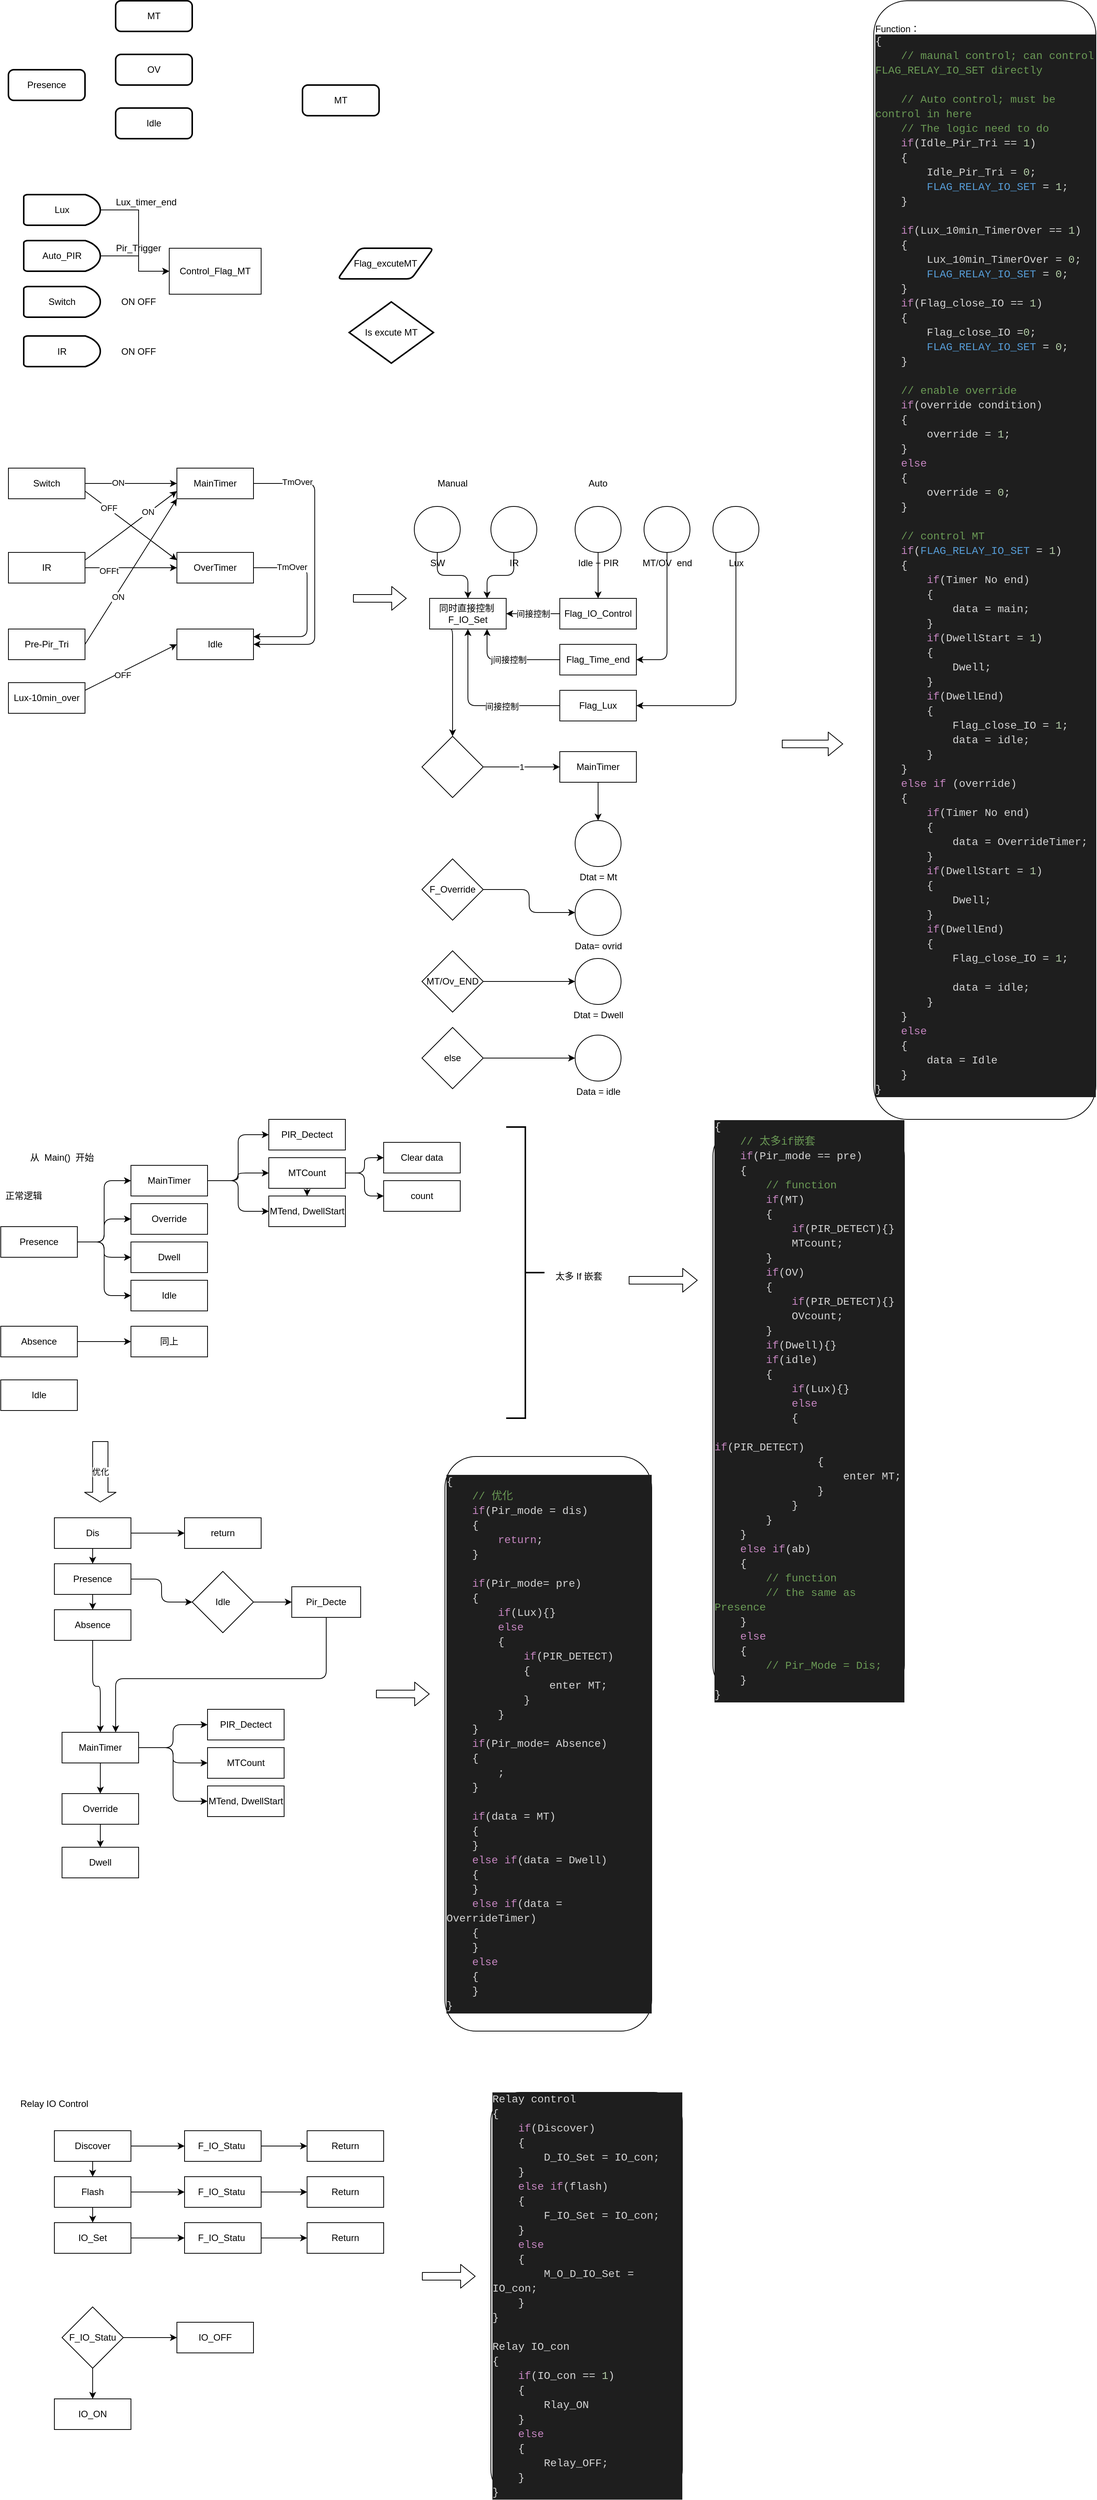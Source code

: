 <mxfile>
    <diagram id="YIYEhJySMV85GxzqCiOv" name="第 1 页">
        <mxGraphModel dx="2316" dy="1234" grid="1" gridSize="10" guides="0" tooltips="1" connect="1" arrows="1" fold="1" page="1" pageScale="1" pageWidth="827" pageHeight="1169" math="0" shadow="0">
            <root>
                <mxCell id="0"/>
                <mxCell id="1" parent="0"/>
                <mxCell id="18" style="edgeStyle=orthogonalEdgeStyle;rounded=0;orthogonalLoop=1;jettySize=auto;html=1;entryX=0;entryY=0.5;entryDx=0;entryDy=0;" parent="1" source="8" target="14" edge="1">
                    <mxGeometry relative="1" as="geometry">
                        <mxPoint x="250" y="433" as="targetPoint"/>
                        <Array as="points">
                            <mxPoint x="200" y="353"/>
                            <mxPoint x="200" y="433"/>
                        </Array>
                    </mxGeometry>
                </mxCell>
                <mxCell id="8" value="Lux" style="strokeWidth=2;html=1;shape=mxgraph.flowchart.delay;whiteSpace=wrap;" parent="1" vertex="1">
                    <mxGeometry x="50" y="333" width="100" height="40" as="geometry"/>
                </mxCell>
                <mxCell id="19" style="edgeStyle=orthogonalEdgeStyle;rounded=0;orthogonalLoop=1;jettySize=auto;html=1;entryX=0;entryY=0.5;entryDx=0;entryDy=0;" parent="1" source="9" target="14" edge="1">
                    <mxGeometry relative="1" as="geometry">
                        <Array as="points">
                            <mxPoint x="200" y="413"/>
                            <mxPoint x="200" y="433"/>
                        </Array>
                    </mxGeometry>
                </mxCell>
                <mxCell id="9" value="Auto_PIR" style="strokeWidth=2;html=1;shape=mxgraph.flowchart.delay;whiteSpace=wrap;" parent="1" vertex="1">
                    <mxGeometry x="50" y="393" width="100" height="40" as="geometry"/>
                </mxCell>
                <mxCell id="10" value="Switch" style="strokeWidth=2;html=1;shape=mxgraph.flowchart.delay;whiteSpace=wrap;" parent="1" vertex="1">
                    <mxGeometry x="50" y="453" width="100" height="40" as="geometry"/>
                </mxCell>
                <mxCell id="12" value="IR" style="strokeWidth=2;html=1;shape=mxgraph.flowchart.delay;whiteSpace=wrap;" parent="1" vertex="1">
                    <mxGeometry x="50" y="517.5" width="100" height="40" as="geometry"/>
                </mxCell>
                <mxCell id="2" value="Presence" style="rounded=1;whiteSpace=wrap;html=1;absoluteArcSize=1;arcSize=14;strokeWidth=2;" parent="1" vertex="1">
                    <mxGeometry x="30" y="170" width="100" height="40" as="geometry"/>
                </mxCell>
                <mxCell id="3" value="MT" style="rounded=1;whiteSpace=wrap;html=1;absoluteArcSize=1;arcSize=14;strokeWidth=2;" parent="1" vertex="1">
                    <mxGeometry x="170" y="80" width="100" height="40" as="geometry"/>
                </mxCell>
                <mxCell id="4" value="OV" style="rounded=1;whiteSpace=wrap;html=1;absoluteArcSize=1;arcSize=14;strokeWidth=2;" parent="1" vertex="1">
                    <mxGeometry x="170" y="150" width="100" height="40" as="geometry"/>
                </mxCell>
                <mxCell id="5" value="Idle" style="rounded=1;whiteSpace=wrap;html=1;absoluteArcSize=1;arcSize=14;strokeWidth=2;" parent="1" vertex="1">
                    <mxGeometry x="170" y="220" width="100" height="40" as="geometry"/>
                </mxCell>
                <mxCell id="6" value="MT" style="rounded=1;whiteSpace=wrap;html=1;absoluteArcSize=1;arcSize=14;strokeWidth=2;" parent="1" vertex="1">
                    <mxGeometry x="414" y="190" width="100" height="40" as="geometry"/>
                </mxCell>
                <mxCell id="7" value="Is excute MT" style="strokeWidth=2;html=1;shape=mxgraph.flowchart.decision;whiteSpace=wrap;" parent="1" vertex="1">
                    <mxGeometry x="475" y="473" width="110" height="80" as="geometry"/>
                </mxCell>
                <mxCell id="11" value="Flag_excuteMT" style="shape=parallelogram;html=1;strokeWidth=2;perimeter=parallelogramPerimeter;whiteSpace=wrap;rounded=1;arcSize=12;size=0.23;" parent="1" vertex="1">
                    <mxGeometry x="460" y="403" width="125" height="40" as="geometry"/>
                </mxCell>
                <mxCell id="14" value="Control_Flag_MT" style="rounded=0;whiteSpace=wrap;html=1;" parent="1" vertex="1">
                    <mxGeometry x="240" y="403" width="120" height="60" as="geometry"/>
                </mxCell>
                <mxCell id="20" value="Lux_timer_end" style="text;html=1;strokeColor=none;fillColor=none;align=center;verticalAlign=middle;whiteSpace=wrap;rounded=0;" parent="1" vertex="1">
                    <mxGeometry x="170" y="333" width="80" height="20" as="geometry"/>
                </mxCell>
                <mxCell id="21" value="Pir_Trigger" style="text;html=1;strokeColor=none;fillColor=none;align=center;verticalAlign=middle;whiteSpace=wrap;rounded=0;" parent="1" vertex="1">
                    <mxGeometry x="160" y="393" width="80" height="20" as="geometry"/>
                </mxCell>
                <mxCell id="22" value="ON OFF" style="text;html=1;strokeColor=none;fillColor=none;align=center;verticalAlign=middle;whiteSpace=wrap;rounded=0;" parent="1" vertex="1">
                    <mxGeometry x="160" y="463" width="80" height="20" as="geometry"/>
                </mxCell>
                <mxCell id="23" value="ON OFF" style="text;html=1;strokeColor=none;fillColor=none;align=center;verticalAlign=middle;whiteSpace=wrap;rounded=0;" parent="1" vertex="1">
                    <mxGeometry x="160" y="527.5" width="80" height="20" as="geometry"/>
                </mxCell>
                <mxCell id="25" value="MainTimer" style="rounded=0;whiteSpace=wrap;html=1;" parent="1" vertex="1">
                    <mxGeometry x="250" y="690" width="100" height="40" as="geometry"/>
                </mxCell>
                <mxCell id="26" value="Switch" style="rounded=0;whiteSpace=wrap;html=1;" parent="1" vertex="1">
                    <mxGeometry x="30" y="690" width="100" height="40" as="geometry"/>
                </mxCell>
                <mxCell id="27" value="IR" style="rounded=0;whiteSpace=wrap;html=1;" parent="1" vertex="1">
                    <mxGeometry x="30" y="800" width="100" height="40" as="geometry"/>
                </mxCell>
                <mxCell id="43" style="edgeStyle=orthogonalEdgeStyle;rounded=1;orthogonalLoop=1;jettySize=auto;html=1;entryX=1;entryY=0.25;entryDx=0;entryDy=0;" parent="1" source="28" target="40" edge="1">
                    <mxGeometry relative="1" as="geometry">
                        <mxPoint x="400" y="910" as="targetPoint"/>
                        <Array as="points">
                            <mxPoint x="420" y="820"/>
                            <mxPoint x="420" y="910"/>
                        </Array>
                    </mxGeometry>
                </mxCell>
                <mxCell id="44" value="TmOver" style="edgeLabel;html=1;align=center;verticalAlign=middle;resizable=0;points=[];" parent="43" vertex="1" connectable="0">
                    <mxGeometry x="-0.57" y="1" relative="1" as="geometry">
                        <mxPoint as="offset"/>
                    </mxGeometry>
                </mxCell>
                <mxCell id="28" value="OverTimer" style="rounded=0;whiteSpace=wrap;html=1;" parent="1" vertex="1">
                    <mxGeometry x="250" y="800" width="100" height="40" as="geometry"/>
                </mxCell>
                <mxCell id="29" value="" style="endArrow=classic;html=1;exitX=1;exitY=0.5;exitDx=0;exitDy=0;entryX=0;entryY=0.5;entryDx=0;entryDy=0;" parent="1" source="26" target="25" edge="1">
                    <mxGeometry width="50" height="50" relative="1" as="geometry">
                        <mxPoint x="350" y="840" as="sourcePoint"/>
                        <mxPoint x="400" y="790" as="targetPoint"/>
                    </mxGeometry>
                </mxCell>
                <mxCell id="33" value="ON" style="edgeLabel;html=1;align=center;verticalAlign=middle;resizable=0;points=[];" parent="29" vertex="1" connectable="0">
                    <mxGeometry x="-0.305" y="1" relative="1" as="geometry">
                        <mxPoint x="1" as="offset"/>
                    </mxGeometry>
                </mxCell>
                <mxCell id="30" value="" style="endArrow=classic;html=1;exitX=1;exitY=0.75;exitDx=0;exitDy=0;" parent="1" source="26" edge="1">
                    <mxGeometry width="50" height="50" relative="1" as="geometry">
                        <mxPoint x="350" y="840" as="sourcePoint"/>
                        <mxPoint x="250" y="810" as="targetPoint"/>
                    </mxGeometry>
                </mxCell>
                <mxCell id="35" value="OFF" style="edgeLabel;html=1;align=center;verticalAlign=middle;resizable=0;points=[];" parent="30" vertex="1" connectable="0">
                    <mxGeometry x="-0.495" y="1" relative="1" as="geometry">
                        <mxPoint as="offset"/>
                    </mxGeometry>
                </mxCell>
                <mxCell id="31" value="" style="endArrow=classic;html=1;exitX=1;exitY=0.25;exitDx=0;exitDy=0;entryX=0;entryY=0.75;entryDx=0;entryDy=0;" parent="1" source="27" target="25" edge="1">
                    <mxGeometry width="50" height="50" relative="1" as="geometry">
                        <mxPoint x="350" y="840" as="sourcePoint"/>
                        <mxPoint x="400" y="790" as="targetPoint"/>
                    </mxGeometry>
                </mxCell>
                <mxCell id="34" value="ON" style="edgeLabel;html=1;align=center;verticalAlign=middle;resizable=0;points=[];" parent="31" vertex="1" connectable="0">
                    <mxGeometry x="0.38" y="2" relative="1" as="geometry">
                        <mxPoint as="offset"/>
                    </mxGeometry>
                </mxCell>
                <mxCell id="32" value="" style="endArrow=classic;html=1;exitX=1;exitY=0.5;exitDx=0;exitDy=0;" parent="1" source="27" edge="1">
                    <mxGeometry width="50" height="50" relative="1" as="geometry">
                        <mxPoint x="350" y="840" as="sourcePoint"/>
                        <mxPoint x="250" y="820" as="targetPoint"/>
                    </mxGeometry>
                </mxCell>
                <mxCell id="36" value="OFFt" style="edgeLabel;html=1;align=center;verticalAlign=middle;resizable=0;points=[];" parent="32" vertex="1" connectable="0">
                    <mxGeometry x="-0.501" y="-4" relative="1" as="geometry">
                        <mxPoint x="1" as="offset"/>
                    </mxGeometry>
                </mxCell>
                <mxCell id="37" value="Pre-Pir_Tri" style="rounded=0;whiteSpace=wrap;html=1;" parent="1" vertex="1">
                    <mxGeometry x="30" y="900" width="100" height="40" as="geometry"/>
                </mxCell>
                <mxCell id="38" value="" style="endArrow=classic;html=1;exitX=1;exitY=0.5;exitDx=0;exitDy=0;entryX=0;entryY=1;entryDx=0;entryDy=0;" parent="1" source="37" target="25" edge="1">
                    <mxGeometry width="50" height="50" relative="1" as="geometry">
                        <mxPoint x="350" y="840" as="sourcePoint"/>
                        <mxPoint x="400" y="790" as="targetPoint"/>
                    </mxGeometry>
                </mxCell>
                <mxCell id="39" value="ON" style="edgeLabel;html=1;align=center;verticalAlign=middle;resizable=0;points=[];" parent="38" vertex="1" connectable="0">
                    <mxGeometry x="-0.331" y="-3" relative="1" as="geometry">
                        <mxPoint as="offset"/>
                    </mxGeometry>
                </mxCell>
                <mxCell id="40" value="Idle" style="rounded=0;whiteSpace=wrap;html=1;" parent="1" vertex="1">
                    <mxGeometry x="250" y="900" width="100" height="40" as="geometry"/>
                </mxCell>
                <mxCell id="41" value="" style="endArrow=classic;html=1;entryX=0;entryY=0.5;entryDx=0;entryDy=0;" parent="1" target="40" edge="1">
                    <mxGeometry width="50" height="50" relative="1" as="geometry">
                        <mxPoint x="130" y="980" as="sourcePoint"/>
                        <mxPoint x="400" y="790" as="targetPoint"/>
                    </mxGeometry>
                </mxCell>
                <mxCell id="46" value="OFF" style="edgeLabel;html=1;align=center;verticalAlign=middle;resizable=0;points=[];" parent="41" vertex="1" connectable="0">
                    <mxGeometry x="-0.221" y="-4" relative="1" as="geometry">
                        <mxPoint as="offset"/>
                    </mxGeometry>
                </mxCell>
                <mxCell id="42" value="" style="endArrow=classic;html=1;exitX=1;exitY=0.5;exitDx=0;exitDy=0;entryX=1;entryY=0.5;entryDx=0;entryDy=0;" parent="1" source="25" target="40" edge="1">
                    <mxGeometry width="50" height="50" relative="1" as="geometry">
                        <mxPoint x="400" y="820" as="sourcePoint"/>
                        <mxPoint x="430" y="920" as="targetPoint"/>
                        <Array as="points">
                            <mxPoint x="430" y="710"/>
                            <mxPoint x="430" y="920"/>
                        </Array>
                    </mxGeometry>
                </mxCell>
                <mxCell id="45" value="TmOver" style="edgeLabel;html=1;align=center;verticalAlign=middle;resizable=0;points=[];" parent="42" vertex="1" connectable="0">
                    <mxGeometry x="-0.695" y="2" relative="1" as="geometry">
                        <mxPoint as="offset"/>
                    </mxGeometry>
                </mxCell>
                <mxCell id="47" value="Lux-10min_over" style="rounded=0;whiteSpace=wrap;html=1;" parent="1" vertex="1">
                    <mxGeometry x="30" y="970" width="100" height="40" as="geometry"/>
                </mxCell>
                <mxCell id="49" value="" style="shape=flexArrow;endArrow=classic;html=1;" parent="1" edge="1">
                    <mxGeometry width="50" height="50" relative="1" as="geometry">
                        <mxPoint x="480" y="860" as="sourcePoint"/>
                        <mxPoint x="550" y="860" as="targetPoint"/>
                    </mxGeometry>
                </mxCell>
                <mxCell id="51" value="Manual" style="text;html=1;strokeColor=none;fillColor=none;align=center;verticalAlign=middle;whiteSpace=wrap;rounded=0;" parent="1" vertex="1">
                    <mxGeometry x="590" y="700" width="40" height="20" as="geometry"/>
                </mxCell>
                <mxCell id="59" style="edgeStyle=orthogonalEdgeStyle;rounded=1;orthogonalLoop=1;jettySize=auto;html=1;" parent="1" source="52" target="54" edge="1">
                    <mxGeometry relative="1" as="geometry"/>
                </mxCell>
                <mxCell id="52" value="SW" style="verticalLabelPosition=bottom;verticalAlign=top;html=1;shape=mxgraph.flowchart.on-page_reference;" parent="1" vertex="1">
                    <mxGeometry x="560" y="740" width="60" height="60" as="geometry"/>
                </mxCell>
                <mxCell id="60" style="edgeStyle=orthogonalEdgeStyle;rounded=1;orthogonalLoop=1;jettySize=auto;html=1;entryX=0.75;entryY=0;entryDx=0;entryDy=0;" parent="1" source="53" target="54" edge="1">
                    <mxGeometry relative="1" as="geometry"/>
                </mxCell>
                <mxCell id="53" value="IR" style="verticalLabelPosition=bottom;verticalAlign=top;html=1;shape=mxgraph.flowchart.on-page_reference;" parent="1" vertex="1">
                    <mxGeometry x="660" y="740" width="60" height="60" as="geometry"/>
                </mxCell>
                <mxCell id="79" style="edgeStyle=orthogonalEdgeStyle;rounded=1;orthogonalLoop=1;jettySize=auto;html=1;entryX=0.5;entryY=0;entryDx=0;entryDy=0;exitX=0.25;exitY=1;exitDx=0;exitDy=0;" parent="1" source="54" target="77" edge="1">
                    <mxGeometry relative="1" as="geometry">
                        <Array as="points">
                            <mxPoint x="610" y="900"/>
                        </Array>
                    </mxGeometry>
                </mxCell>
                <mxCell id="54" value="同时直接控制&amp;nbsp; F_IO_Set" style="rounded=0;whiteSpace=wrap;html=1;" parent="1" vertex="1">
                    <mxGeometry x="580" y="860" width="100" height="40" as="geometry"/>
                </mxCell>
                <mxCell id="61" value="" style="edgeStyle=orthogonalEdgeStyle;rounded=1;orthogonalLoop=1;jettySize=auto;html=1;" parent="1" source="55" target="56" edge="1">
                    <mxGeometry relative="1" as="geometry"/>
                </mxCell>
                <mxCell id="55" value="Idle + PIR" style="verticalLabelPosition=bottom;verticalAlign=top;html=1;shape=mxgraph.flowchart.on-page_reference;" parent="1" vertex="1">
                    <mxGeometry x="770" y="740" width="60" height="60" as="geometry"/>
                </mxCell>
                <mxCell id="62" value="间接控制" style="edgeStyle=orthogonalEdgeStyle;rounded=1;orthogonalLoop=1;jettySize=auto;html=1;" parent="1" source="56" target="54" edge="1">
                    <mxGeometry relative="1" as="geometry"/>
                </mxCell>
                <mxCell id="56" value="Flag_IO_Control" style="rounded=0;whiteSpace=wrap;html=1;" parent="1" vertex="1">
                    <mxGeometry x="750" y="860" width="100" height="40" as="geometry"/>
                </mxCell>
                <mxCell id="57" value="Function：&lt;br&gt;&lt;div style=&quot;color: rgb(212 , 212 , 212) ; background-color: rgb(30 , 30 , 30) ; font-family: &amp;#34;consolas&amp;#34; , &amp;#34;courier new&amp;#34; , monospace ; font-size: 14px ; line-height: 19px&quot;&gt;&lt;div&gt;{&lt;/div&gt;&lt;div&gt;&amp;nbsp; &amp;nbsp; &lt;span style=&quot;color: #6a9955&quot;&gt;// maunal control; can control FLAG_RELAY_IO_SET directly&lt;/span&gt;&lt;/div&gt;&lt;br&gt;&lt;div&gt;&amp;nbsp; &amp;nbsp; &lt;span style=&quot;color: #6a9955&quot;&gt;// Auto control; must be control in here&lt;/span&gt;&lt;/div&gt;&lt;div&gt;&amp;nbsp; &amp;nbsp; &lt;span style=&quot;color: #6a9955&quot;&gt;// The logic need to do&lt;/span&gt;&lt;/div&gt;&lt;div&gt;&amp;nbsp; &amp;nbsp; &lt;span style=&quot;color: #c586c0&quot;&gt;if&lt;/span&gt;(Idle_Pir_Tri == &lt;span style=&quot;color: #b5cea8&quot;&gt;1&lt;/span&gt;)&lt;/div&gt;&lt;div&gt;&amp;nbsp; &amp;nbsp; {&lt;/div&gt;&lt;div&gt;&amp;nbsp; &amp;nbsp; &amp;nbsp; &amp;nbsp; Idle_Pir_Tri = &lt;span style=&quot;color: #b5cea8&quot;&gt;0&lt;/span&gt;;&lt;/div&gt;&lt;div&gt;&amp;nbsp; &amp;nbsp; &amp;nbsp; &amp;nbsp; &lt;span style=&quot;color: #569cd6&quot;&gt;FLAG_RELAY_IO_SET&lt;/span&gt; = &lt;span style=&quot;color: #b5cea8&quot;&gt;1&lt;/span&gt;;&lt;/div&gt;&lt;div&gt;&amp;nbsp; &amp;nbsp; }&lt;/div&gt;&lt;br&gt;&lt;div&gt;&amp;nbsp; &amp;nbsp; &lt;span style=&quot;color: #c586c0&quot;&gt;if&lt;/span&gt;(Lux_10min_TimerOver == &lt;span style=&quot;color: #b5cea8&quot;&gt;1&lt;/span&gt;)&lt;/div&gt;&lt;div&gt;&amp;nbsp; &amp;nbsp; {&lt;/div&gt;&lt;div&gt;&amp;nbsp; &amp;nbsp; &amp;nbsp; &amp;nbsp; Lux_10min_TimerOver = &lt;span style=&quot;color: #b5cea8&quot;&gt;0&lt;/span&gt;;&lt;/div&gt;&lt;div&gt;&amp;nbsp; &amp;nbsp; &amp;nbsp; &amp;nbsp; &lt;span style=&quot;color: #569cd6&quot;&gt;FLAG_RELAY_IO_SET&lt;/span&gt; = &lt;span style=&quot;color: #b5cea8&quot;&gt;0&lt;/span&gt;;&lt;/div&gt;&lt;div&gt;&amp;nbsp; &amp;nbsp; }&lt;/div&gt;&lt;div&gt;&amp;nbsp; &amp;nbsp; &lt;span style=&quot;color: #c586c0&quot;&gt;if&lt;/span&gt;(Flag_close_IO == &lt;span style=&quot;color: #b5cea8&quot;&gt;1&lt;/span&gt;)&lt;/div&gt;&lt;div&gt;&amp;nbsp; &amp;nbsp; {&lt;/div&gt;&lt;div&gt;&amp;nbsp; &amp;nbsp; &amp;nbsp; &amp;nbsp; Flag_close_IO =&lt;span style=&quot;color: #b5cea8&quot;&gt;0&lt;/span&gt;;&lt;/div&gt;&lt;div&gt;&amp;nbsp; &amp;nbsp; &amp;nbsp; &amp;nbsp; &lt;span style=&quot;color: #569cd6&quot;&gt;FLAG_RELAY_IO_SET&lt;/span&gt; = &lt;span style=&quot;color: #b5cea8&quot;&gt;0&lt;/span&gt;;&lt;/div&gt;&lt;div&gt;&amp;nbsp; &amp;nbsp; }&lt;/div&gt;&lt;br&gt;&lt;div&gt;&amp;nbsp; &amp;nbsp; &lt;span style=&quot;color: #6a9955&quot;&gt;// enable override&lt;/span&gt;&lt;/div&gt;&lt;div&gt;&amp;nbsp; &amp;nbsp; &lt;span style=&quot;color: #c586c0&quot;&gt;if&lt;/span&gt;(override condition)&lt;/div&gt;&lt;div&gt;&amp;nbsp; &amp;nbsp; {&lt;/div&gt;&lt;div&gt;&amp;nbsp; &amp;nbsp; &amp;nbsp; &amp;nbsp; override = &lt;span style=&quot;color: #b5cea8&quot;&gt;1&lt;/span&gt;;&lt;/div&gt;&lt;div&gt;&amp;nbsp; &amp;nbsp; }&lt;/div&gt;&lt;div&gt;&amp;nbsp; &amp;nbsp; &lt;span style=&quot;color: #c586c0&quot;&gt;else&lt;/span&gt;&lt;/div&gt;&lt;div&gt;&amp;nbsp; &amp;nbsp; {&lt;/div&gt;&lt;div&gt;&amp;nbsp; &amp;nbsp; &amp;nbsp; &amp;nbsp; override = &lt;span style=&quot;color: #b5cea8&quot;&gt;0&lt;/span&gt;;&lt;/div&gt;&lt;div&gt;&amp;nbsp; &amp;nbsp; }&lt;/div&gt;&lt;br&gt;&lt;div&gt;&amp;nbsp; &amp;nbsp; &lt;span style=&quot;color: #6a9955&quot;&gt;// control MT&lt;/span&gt;&lt;/div&gt;&lt;div&gt;&amp;nbsp; &amp;nbsp; &lt;span style=&quot;color: #c586c0&quot;&gt;if&lt;/span&gt;(&lt;span style=&quot;color: #569cd6&quot;&gt;FLAG_RELAY_IO_SET&lt;/span&gt; = &lt;span style=&quot;color: #b5cea8&quot;&gt;1&lt;/span&gt;)&lt;/div&gt;&lt;div&gt;&amp;nbsp; &amp;nbsp; {&lt;/div&gt;&lt;div&gt;&amp;nbsp; &amp;nbsp; &amp;nbsp; &amp;nbsp; &lt;span style=&quot;color: #c586c0&quot;&gt;if&lt;/span&gt;(Timer No end)&lt;/div&gt;&lt;div&gt;&amp;nbsp; &amp;nbsp; &amp;nbsp; &amp;nbsp; {&lt;/div&gt;&lt;div&gt;&amp;nbsp; &amp;nbsp; &amp;nbsp; &amp;nbsp; &amp;nbsp; &amp;nbsp; data = main;&lt;/div&gt;&lt;div&gt;&amp;nbsp; &amp;nbsp; &amp;nbsp; &amp;nbsp; }&lt;/div&gt;&lt;div&gt;&amp;nbsp; &amp;nbsp; &amp;nbsp; &amp;nbsp; &lt;span style=&quot;color: #c586c0&quot;&gt;if&lt;/span&gt;(DwellStart = &lt;span style=&quot;color: #b5cea8&quot;&gt;1&lt;/span&gt;)&lt;/div&gt;&lt;div&gt;&amp;nbsp; &amp;nbsp; &amp;nbsp; &amp;nbsp; {&lt;/div&gt;&lt;div&gt;&amp;nbsp; &amp;nbsp; &amp;nbsp; &amp;nbsp; &amp;nbsp; &amp;nbsp; Dwell;&lt;/div&gt;&lt;div&gt;&amp;nbsp; &amp;nbsp; &amp;nbsp; &amp;nbsp; }&lt;/div&gt;&lt;div&gt;&amp;nbsp; &amp;nbsp; &amp;nbsp; &amp;nbsp; &lt;span style=&quot;color: #c586c0&quot;&gt;if&lt;/span&gt;(DwellEnd)&lt;/div&gt;&lt;div&gt;&amp;nbsp; &amp;nbsp; &amp;nbsp; &amp;nbsp; {&lt;/div&gt;&lt;div&gt;&amp;nbsp; &amp;nbsp; &amp;nbsp; &amp;nbsp; &amp;nbsp; &amp;nbsp; Flag_close_IO = &lt;span style=&quot;color: #b5cea8&quot;&gt;1&lt;/span&gt;;&lt;/div&gt;&lt;div&gt;&amp;nbsp; &amp;nbsp; &amp;nbsp; &amp;nbsp; &amp;nbsp; &amp;nbsp; data = idle;&lt;/div&gt;&lt;div&gt;&amp;nbsp; &amp;nbsp; &amp;nbsp; &amp;nbsp; }&lt;/div&gt;&lt;div&gt;&amp;nbsp; &amp;nbsp; }&lt;/div&gt;&lt;div&gt;&amp;nbsp; &amp;nbsp; &lt;span style=&quot;color: #c586c0&quot;&gt;else&lt;/span&gt; &lt;span style=&quot;color: #c586c0&quot;&gt;if&lt;/span&gt; (override)&lt;/div&gt;&lt;div&gt;&amp;nbsp; &amp;nbsp; {&lt;/div&gt;&lt;div&gt;&amp;nbsp; &amp;nbsp; &amp;nbsp; &amp;nbsp; &lt;span style=&quot;color: #c586c0&quot;&gt;if&lt;/span&gt;(Timer No end)&lt;/div&gt;&lt;div&gt;&amp;nbsp; &amp;nbsp; &amp;nbsp; &amp;nbsp; {&lt;/div&gt;&lt;div&gt;&amp;nbsp; &amp;nbsp; &amp;nbsp; &amp;nbsp; &amp;nbsp; &amp;nbsp; data = OverrideTimer;&lt;/div&gt;&lt;div&gt;&amp;nbsp; &amp;nbsp; &amp;nbsp; &amp;nbsp; }&lt;/div&gt;&lt;div&gt;&amp;nbsp; &amp;nbsp; &amp;nbsp; &amp;nbsp; &lt;span style=&quot;color: #c586c0&quot;&gt;if&lt;/span&gt;(DwellStart = &lt;span style=&quot;color: #b5cea8&quot;&gt;1&lt;/span&gt;)&lt;/div&gt;&lt;div&gt;&amp;nbsp; &amp;nbsp; &amp;nbsp; &amp;nbsp; {&lt;/div&gt;&lt;div&gt;&amp;nbsp; &amp;nbsp; &amp;nbsp; &amp;nbsp; &amp;nbsp; &amp;nbsp; Dwell;&lt;/div&gt;&lt;div&gt;&amp;nbsp; &amp;nbsp; &amp;nbsp; &amp;nbsp; }&lt;/div&gt;&lt;div&gt;&amp;nbsp; &amp;nbsp; &amp;nbsp; &amp;nbsp; &lt;span style=&quot;color: #c586c0&quot;&gt;if&lt;/span&gt;(DwellEnd)&lt;/div&gt;&lt;div&gt;&amp;nbsp; &amp;nbsp; &amp;nbsp; &amp;nbsp; {&lt;/div&gt;&lt;div&gt;&amp;nbsp; &amp;nbsp; &amp;nbsp; &amp;nbsp; &amp;nbsp; &amp;nbsp; Flag_close_IO = &lt;span style=&quot;color: #b5cea8&quot;&gt;1&lt;/span&gt;;&lt;/div&gt;&lt;br&gt;&lt;div&gt;&amp;nbsp; &amp;nbsp; &amp;nbsp; &amp;nbsp; &amp;nbsp; &amp;nbsp; data = idle;&lt;/div&gt;&lt;div&gt;&amp;nbsp; &amp;nbsp; &amp;nbsp; &amp;nbsp; }&lt;/div&gt;&lt;div&gt;&amp;nbsp; &amp;nbsp; }&lt;/div&gt;&lt;div&gt;&amp;nbsp; &amp;nbsp; &lt;span style=&quot;color: #c586c0&quot;&gt;else&lt;/span&gt;&lt;/div&gt;&lt;div&gt;&amp;nbsp; &amp;nbsp; {&lt;/div&gt;&lt;div&gt;&amp;nbsp; &amp;nbsp; &amp;nbsp; &amp;nbsp; data = Idle&lt;/div&gt;&lt;div&gt;&amp;nbsp; &amp;nbsp; }&lt;/div&gt;&lt;div&gt;}&lt;/div&gt;&lt;/div&gt;" style="rounded=1;whiteSpace=wrap;html=1;align=left;" parent="1" vertex="1">
                    <mxGeometry x="1160" y="80" width="290" height="1460" as="geometry"/>
                </mxCell>
                <mxCell id="70" style="edgeStyle=orthogonalEdgeStyle;rounded=1;orthogonalLoop=1;jettySize=auto;html=1;entryX=1;entryY=0.5;entryDx=0;entryDy=0;" parent="1" source="63" target="65" edge="1">
                    <mxGeometry relative="1" as="geometry">
                        <Array as="points">
                            <mxPoint x="890" y="940"/>
                        </Array>
                    </mxGeometry>
                </mxCell>
                <mxCell id="63" value="MT/OV&amp;nbsp; end" style="verticalLabelPosition=bottom;verticalAlign=top;html=1;shape=mxgraph.flowchart.on-page_reference;" parent="1" vertex="1">
                    <mxGeometry x="860" y="740" width="60" height="60" as="geometry"/>
                </mxCell>
                <mxCell id="71" style="edgeStyle=orthogonalEdgeStyle;rounded=1;orthogonalLoop=1;jettySize=auto;html=1;entryX=1;entryY=0.5;entryDx=0;entryDy=0;" parent="1" source="64" target="66" edge="1">
                    <mxGeometry relative="1" as="geometry">
                        <mxPoint x="980" y="1000" as="targetPoint"/>
                        <Array as="points">
                            <mxPoint x="980" y="1000"/>
                        </Array>
                    </mxGeometry>
                </mxCell>
                <mxCell id="64" value="Lux&lt;br&gt;" style="verticalLabelPosition=bottom;verticalAlign=top;html=1;shape=mxgraph.flowchart.on-page_reference;" parent="1" vertex="1">
                    <mxGeometry x="950" y="740" width="60" height="60" as="geometry"/>
                </mxCell>
                <mxCell id="73" value="j间接控制" style="edgeStyle=orthogonalEdgeStyle;rounded=1;orthogonalLoop=1;jettySize=auto;html=1;entryX=0.75;entryY=1;entryDx=0;entryDy=0;" parent="1" source="65" target="54" edge="1">
                    <mxGeometry relative="1" as="geometry"/>
                </mxCell>
                <mxCell id="65" value="Flag_Time_end" style="rounded=0;whiteSpace=wrap;html=1;" parent="1" vertex="1">
                    <mxGeometry x="750" y="920" width="100" height="40" as="geometry"/>
                </mxCell>
                <mxCell id="72" style="edgeStyle=orthogonalEdgeStyle;rounded=1;orthogonalLoop=1;jettySize=auto;html=1;" parent="1" source="66" edge="1">
                    <mxGeometry relative="1" as="geometry">
                        <mxPoint x="630" y="900" as="targetPoint"/>
                        <Array as="points">
                            <mxPoint x="630" y="1000"/>
                            <mxPoint x="630" y="905"/>
                        </Array>
                    </mxGeometry>
                </mxCell>
                <mxCell id="74" value="间接控制" style="edgeLabel;html=1;align=center;verticalAlign=middle;resizable=0;points=[];" parent="72" vertex="1" connectable="0">
                    <mxGeometry x="-0.304" y="1" relative="1" as="geometry">
                        <mxPoint as="offset"/>
                    </mxGeometry>
                </mxCell>
                <mxCell id="66" value="Flag_Lux" style="rounded=0;whiteSpace=wrap;html=1;" parent="1" vertex="1">
                    <mxGeometry x="750" y="980" width="100" height="40" as="geometry"/>
                </mxCell>
                <mxCell id="67" value="Auto" style="text;html=1;strokeColor=none;fillColor=none;align=center;verticalAlign=middle;whiteSpace=wrap;rounded=0;" parent="1" vertex="1">
                    <mxGeometry x="780" y="700" width="40" height="20" as="geometry"/>
                </mxCell>
                <mxCell id="86" value="" style="edgeStyle=orthogonalEdgeStyle;rounded=1;orthogonalLoop=1;jettySize=auto;html=1;" parent="1" source="76" target="80" edge="1">
                    <mxGeometry relative="1" as="geometry"/>
                </mxCell>
                <mxCell id="76" value="MainTimer" style="rounded=0;whiteSpace=wrap;html=1;" parent="1" vertex="1">
                    <mxGeometry x="750" y="1060" width="100" height="40" as="geometry"/>
                </mxCell>
                <mxCell id="78" value="1" style="edgeStyle=orthogonalEdgeStyle;rounded=1;orthogonalLoop=1;jettySize=auto;html=1;entryX=0;entryY=0.5;entryDx=0;entryDy=0;" parent="1" source="77" target="76" edge="1">
                    <mxGeometry relative="1" as="geometry"/>
                </mxCell>
                <mxCell id="77" value="" style="rhombus;whiteSpace=wrap;html=1;" parent="1" vertex="1">
                    <mxGeometry x="570" y="1040" width="80" height="80" as="geometry"/>
                </mxCell>
                <mxCell id="80" value="Dtat = Mt" style="verticalLabelPosition=bottom;verticalAlign=top;html=1;shape=mxgraph.flowchart.on-page_reference;" parent="1" vertex="1">
                    <mxGeometry x="770" y="1150" width="60" height="60" as="geometry"/>
                </mxCell>
                <mxCell id="81" value="Data= ovrid" style="verticalLabelPosition=bottom;verticalAlign=top;html=1;shape=mxgraph.flowchart.on-page_reference;" parent="1" vertex="1">
                    <mxGeometry x="770" y="1240.0" width="60" height="60" as="geometry"/>
                </mxCell>
                <mxCell id="82" value="Dtat = Dwell" style="verticalLabelPosition=bottom;verticalAlign=top;html=1;shape=mxgraph.flowchart.on-page_reference;" parent="1" vertex="1">
                    <mxGeometry x="770" y="1330.0" width="60" height="60" as="geometry"/>
                </mxCell>
                <mxCell id="83" value="Data = idle" style="verticalLabelPosition=bottom;verticalAlign=top;html=1;shape=mxgraph.flowchart.on-page_reference;" parent="1" vertex="1">
                    <mxGeometry x="770" y="1430.0" width="60" height="60" as="geometry"/>
                </mxCell>
                <mxCell id="87" style="edgeStyle=orthogonalEdgeStyle;rounded=1;orthogonalLoop=1;jettySize=auto;html=1;entryX=0;entryY=0.5;entryDx=0;entryDy=0;entryPerimeter=0;" parent="1" source="85" target="81" edge="1">
                    <mxGeometry relative="1" as="geometry"/>
                </mxCell>
                <mxCell id="85" value="F_Override" style="rhombus;whiteSpace=wrap;html=1;" parent="1" vertex="1">
                    <mxGeometry x="570" y="1200" width="80" height="80" as="geometry"/>
                </mxCell>
                <mxCell id="90" style="edgeStyle=orthogonalEdgeStyle;rounded=1;orthogonalLoop=1;jettySize=auto;html=1;entryX=0;entryY=0.5;entryDx=0;entryDy=0;entryPerimeter=0;" parent="1" source="89" target="82" edge="1">
                    <mxGeometry relative="1" as="geometry"/>
                </mxCell>
                <mxCell id="89" value="MT/Ov_END" style="rhombus;whiteSpace=wrap;html=1;" parent="1" vertex="1">
                    <mxGeometry x="570" y="1320.0" width="80" height="80" as="geometry"/>
                </mxCell>
                <mxCell id="92" style="edgeStyle=orthogonalEdgeStyle;rounded=1;orthogonalLoop=1;jettySize=auto;html=1;" parent="1" source="91" target="83" edge="1">
                    <mxGeometry relative="1" as="geometry"/>
                </mxCell>
                <mxCell id="91" value="else" style="rhombus;whiteSpace=wrap;html=1;" parent="1" vertex="1">
                    <mxGeometry x="570" y="1420.0" width="80" height="80" as="geometry"/>
                </mxCell>
                <mxCell id="93" value="" style="shape=flexArrow;endArrow=classic;html=1;" parent="1" edge="1">
                    <mxGeometry width="50" height="50" relative="1" as="geometry">
                        <mxPoint x="1040" y="1050" as="sourcePoint"/>
                        <mxPoint x="1120" y="1050" as="targetPoint"/>
                    </mxGeometry>
                </mxCell>
                <mxCell id="94" value="从&amp;nbsp; Main()&amp;nbsp; 开始" style="text;html=1;strokeColor=none;fillColor=none;align=center;verticalAlign=middle;whiteSpace=wrap;rounded=0;" parent="1" vertex="1">
                    <mxGeometry x="50" y="1580" width="100" height="20" as="geometry"/>
                </mxCell>
                <mxCell id="95" value="正常逻辑" style="text;html=1;strokeColor=none;fillColor=none;align=center;verticalAlign=middle;whiteSpace=wrap;rounded=0;" parent="1" vertex="1">
                    <mxGeometry x="20" y="1630" width="60" height="20" as="geometry"/>
                </mxCell>
                <mxCell id="108" style="edgeStyle=orthogonalEdgeStyle;rounded=1;orthogonalLoop=1;jettySize=auto;html=1;entryX=0;entryY=0.5;entryDx=0;entryDy=0;" parent="1" source="96" target="99" edge="1">
                    <mxGeometry relative="1" as="geometry"/>
                </mxCell>
                <mxCell id="109" style="edgeStyle=orthogonalEdgeStyle;rounded=1;orthogonalLoop=1;jettySize=auto;html=1;entryX=0;entryY=0.5;entryDx=0;entryDy=0;" parent="1" source="96" target="100" edge="1">
                    <mxGeometry relative="1" as="geometry"/>
                </mxCell>
                <mxCell id="110" style="edgeStyle=orthogonalEdgeStyle;rounded=1;orthogonalLoop=1;jettySize=auto;html=1;entryX=0;entryY=0.5;entryDx=0;entryDy=0;" parent="1" source="96" target="101" edge="1">
                    <mxGeometry relative="1" as="geometry"/>
                </mxCell>
                <mxCell id="111" style="edgeStyle=orthogonalEdgeStyle;rounded=1;orthogonalLoop=1;jettySize=auto;html=1;entryX=0;entryY=0.5;entryDx=0;entryDy=0;" parent="1" source="96" target="102" edge="1">
                    <mxGeometry relative="1" as="geometry"/>
                </mxCell>
                <mxCell id="96" value="Presence" style="rounded=0;whiteSpace=wrap;html=1;" parent="1" vertex="1">
                    <mxGeometry x="20" y="1680" width="100" height="40" as="geometry"/>
                </mxCell>
                <mxCell id="118" style="edgeStyle=orthogonalEdgeStyle;rounded=1;orthogonalLoop=1;jettySize=auto;html=1;" parent="1" source="97" target="117" edge="1">
                    <mxGeometry relative="1" as="geometry"/>
                </mxCell>
                <mxCell id="97" value="Absence" style="rounded=0;whiteSpace=wrap;html=1;" parent="1" vertex="1">
                    <mxGeometry x="20" y="1810" width="100" height="40" as="geometry"/>
                </mxCell>
                <mxCell id="98" value="Idle" style="rounded=0;whiteSpace=wrap;html=1;" parent="1" vertex="1">
                    <mxGeometry x="20" y="1880" width="100" height="40" as="geometry"/>
                </mxCell>
                <mxCell id="112" style="edgeStyle=orthogonalEdgeStyle;rounded=1;orthogonalLoop=1;jettySize=auto;html=1;entryX=0;entryY=0.5;entryDx=0;entryDy=0;" parent="1" source="99" target="103" edge="1">
                    <mxGeometry relative="1" as="geometry"/>
                </mxCell>
                <mxCell id="113" style="edgeStyle=orthogonalEdgeStyle;rounded=1;orthogonalLoop=1;jettySize=auto;html=1;entryX=0;entryY=0.5;entryDx=0;entryDy=0;" parent="1" source="99" target="104" edge="1">
                    <mxGeometry relative="1" as="geometry"/>
                </mxCell>
                <mxCell id="114" style="edgeStyle=orthogonalEdgeStyle;rounded=1;orthogonalLoop=1;jettySize=auto;html=1;" parent="1" source="99" target="105" edge="1">
                    <mxGeometry relative="1" as="geometry"/>
                </mxCell>
                <mxCell id="99" value="MainTimer" style="rounded=0;whiteSpace=wrap;html=1;" parent="1" vertex="1">
                    <mxGeometry x="190" y="1600" width="100" height="40" as="geometry"/>
                </mxCell>
                <mxCell id="100" value="Override" style="rounded=0;whiteSpace=wrap;html=1;" parent="1" vertex="1">
                    <mxGeometry x="190" y="1650" width="100" height="40" as="geometry"/>
                </mxCell>
                <mxCell id="101" value="Dwell" style="rounded=0;whiteSpace=wrap;html=1;" parent="1" vertex="1">
                    <mxGeometry x="190" y="1700" width="100" height="40" as="geometry"/>
                </mxCell>
                <mxCell id="102" value="Idle" style="rounded=0;whiteSpace=wrap;html=1;" parent="1" vertex="1">
                    <mxGeometry x="190" y="1750" width="100" height="40" as="geometry"/>
                </mxCell>
                <mxCell id="103" value="PIR_Dectect" style="rounded=0;whiteSpace=wrap;html=1;" parent="1" vertex="1">
                    <mxGeometry x="370" y="1540" width="100" height="40" as="geometry"/>
                </mxCell>
                <mxCell id="115" style="edgeStyle=orthogonalEdgeStyle;rounded=1;orthogonalLoop=1;jettySize=auto;html=1;entryX=0;entryY=0.5;entryDx=0;entryDy=0;" parent="1" source="104" target="106" edge="1">
                    <mxGeometry relative="1" as="geometry"/>
                </mxCell>
                <mxCell id="116" style="edgeStyle=orthogonalEdgeStyle;rounded=1;orthogonalLoop=1;jettySize=auto;html=1;entryX=0;entryY=0.5;entryDx=0;entryDy=0;" parent="1" source="104" target="107" edge="1">
                    <mxGeometry relative="1" as="geometry"/>
                </mxCell>
                <mxCell id="191" value="" style="edgeStyle=orthogonalEdgeStyle;rounded=0;orthogonalLoop=1;jettySize=auto;html=1;" edge="1" parent="1" source="104" target="105">
                    <mxGeometry relative="1" as="geometry"/>
                </mxCell>
                <mxCell id="104" value="MTCount" style="rounded=0;whiteSpace=wrap;html=1;" parent="1" vertex="1">
                    <mxGeometry x="370" y="1590" width="100" height="40" as="geometry"/>
                </mxCell>
                <mxCell id="105" value="MTend, DwellStart" style="rounded=0;whiteSpace=wrap;html=1;" parent="1" vertex="1">
                    <mxGeometry x="370" y="1640" width="100" height="40" as="geometry"/>
                </mxCell>
                <mxCell id="106" value="Clear data" style="rounded=0;whiteSpace=wrap;html=1;" parent="1" vertex="1">
                    <mxGeometry x="520" y="1570" width="100" height="40" as="geometry"/>
                </mxCell>
                <mxCell id="107" value="count" style="rounded=0;whiteSpace=wrap;html=1;" parent="1" vertex="1">
                    <mxGeometry x="520" y="1620" width="100" height="40" as="geometry"/>
                </mxCell>
                <mxCell id="117" value="同上" style="rounded=0;whiteSpace=wrap;html=1;" parent="1" vertex="1">
                    <mxGeometry x="190" y="1810" width="100" height="40" as="geometry"/>
                </mxCell>
                <mxCell id="121" value="" style="strokeWidth=2;html=1;shape=mxgraph.flowchart.annotation_2;align=left;labelPosition=right;pointerEvents=1;direction=west;" parent="1" vertex="1">
                    <mxGeometry x="680" y="1550" width="50" height="380" as="geometry"/>
                </mxCell>
                <mxCell id="123" value="太多 If 嵌套" style="text;html=1;strokeColor=none;fillColor=none;align=center;verticalAlign=middle;whiteSpace=wrap;rounded=0;" parent="1" vertex="1">
                    <mxGeometry x="730" y="1730" width="90" height="30" as="geometry"/>
                </mxCell>
                <mxCell id="124" value="" style="shape=flexArrow;endArrow=classic;html=1;" parent="1" edge="1">
                    <mxGeometry width="50" height="50" relative="1" as="geometry">
                        <mxPoint x="840" y="1750" as="sourcePoint"/>
                        <mxPoint x="930" y="1750" as="targetPoint"/>
                    </mxGeometry>
                </mxCell>
                <mxCell id="125" value="&lt;div style=&quot;color: rgb(212 , 212 , 212) ; background-color: rgb(30 , 30 , 30) ; font-family: &amp;quot;consolas&amp;quot; , &amp;quot;courier new&amp;quot; , monospace ; font-size: 14px ; line-height: 19px&quot;&gt;&lt;div&gt;{&lt;/div&gt;&lt;div&gt;&amp;nbsp; &amp;nbsp; &lt;span style=&quot;color: #6a9955&quot;&gt;// 太多if嵌套&lt;/span&gt;&lt;/div&gt;&lt;div&gt;&amp;nbsp; &amp;nbsp; &lt;span style=&quot;color: #c586c0&quot;&gt;if&lt;/span&gt;(Pir_mode == pre)&lt;/div&gt;&lt;div&gt;&amp;nbsp; &amp;nbsp; {&lt;/div&gt;&lt;div&gt;&amp;nbsp; &amp;nbsp; &amp;nbsp; &amp;nbsp; &lt;span style=&quot;color: #6a9955&quot;&gt;// function&lt;/span&gt;&lt;/div&gt;&lt;div&gt;&amp;nbsp; &amp;nbsp; &amp;nbsp; &amp;nbsp; &lt;span style=&quot;color: #c586c0&quot;&gt;if&lt;/span&gt;(MT)&lt;/div&gt;&lt;div&gt;&amp;nbsp; &amp;nbsp; &amp;nbsp; &amp;nbsp; {&lt;/div&gt;&lt;div&gt;&amp;nbsp; &amp;nbsp; &amp;nbsp; &amp;nbsp; &amp;nbsp; &amp;nbsp; &lt;span style=&quot;color: #c586c0&quot;&gt;if&lt;/span&gt;(PIR_DETECT){}&lt;/div&gt;&lt;div&gt;&amp;nbsp; &amp;nbsp; &amp;nbsp; &amp;nbsp; &amp;nbsp; &amp;nbsp; MTcount;&lt;/div&gt;&lt;div&gt;&amp;nbsp; &amp;nbsp; &amp;nbsp; &amp;nbsp; }&lt;/div&gt;&lt;div&gt;&amp;nbsp; &amp;nbsp; &amp;nbsp; &amp;nbsp; &lt;span style=&quot;color: #c586c0&quot;&gt;if&lt;/span&gt;(OV)&lt;/div&gt;&lt;div&gt;&amp;nbsp; &amp;nbsp; &amp;nbsp; &amp;nbsp; {&lt;/div&gt;&lt;div&gt;&amp;nbsp; &amp;nbsp; &amp;nbsp; &amp;nbsp; &amp;nbsp; &amp;nbsp; &lt;span style=&quot;color: #c586c0&quot;&gt;if&lt;/span&gt;(PIR_DETECT){}&lt;/div&gt;&lt;div&gt;&amp;nbsp; &amp;nbsp; &amp;nbsp; &amp;nbsp; &amp;nbsp; &amp;nbsp; OVcount;&lt;/div&gt;&lt;div&gt;&amp;nbsp; &amp;nbsp; &amp;nbsp; &amp;nbsp; }&lt;/div&gt;&lt;div&gt;&amp;nbsp; &amp;nbsp; &amp;nbsp; &amp;nbsp; &lt;span style=&quot;color: #c586c0&quot;&gt;if&lt;/span&gt;(Dwell){}&lt;/div&gt;&lt;div&gt;&amp;nbsp; &amp;nbsp; &amp;nbsp; &amp;nbsp; &lt;span style=&quot;color: #c586c0&quot;&gt;if&lt;/span&gt;(idle)&lt;/div&gt;&lt;div&gt;&amp;nbsp; &amp;nbsp; &amp;nbsp; &amp;nbsp; {&lt;/div&gt;&lt;div&gt;&amp;nbsp; &amp;nbsp; &amp;nbsp; &amp;nbsp; &amp;nbsp; &amp;nbsp; &lt;span style=&quot;color: #c586c0&quot;&gt;if&lt;/span&gt;(Lux){}&lt;/div&gt;&lt;div&gt;&amp;nbsp; &amp;nbsp; &amp;nbsp; &amp;nbsp; &amp;nbsp; &amp;nbsp; &lt;span style=&quot;color: #c586c0&quot;&gt;else&lt;/span&gt;&lt;/div&gt;&lt;div&gt;&amp;nbsp; &amp;nbsp; &amp;nbsp; &amp;nbsp; &amp;nbsp; &amp;nbsp; {&lt;/div&gt;&lt;div&gt;&amp;nbsp; &amp;nbsp; &amp;nbsp; &amp;nbsp; &amp;nbsp; &amp;nbsp; &amp;nbsp; &amp;nbsp; &lt;span style=&quot;color: #c586c0&quot;&gt;if&lt;/span&gt;(PIR_DETECT)&lt;/div&gt;&lt;div&gt;&amp;nbsp; &amp;nbsp; &amp;nbsp; &amp;nbsp; &amp;nbsp; &amp;nbsp; &amp;nbsp; &amp;nbsp; {&lt;/div&gt;&lt;div&gt;&amp;nbsp; &amp;nbsp; &amp;nbsp; &amp;nbsp; &amp;nbsp; &amp;nbsp; &amp;nbsp; &amp;nbsp; &amp;nbsp; &amp;nbsp; enter MT;&lt;/div&gt;&lt;div&gt;&amp;nbsp; &amp;nbsp; &amp;nbsp; &amp;nbsp; &amp;nbsp; &amp;nbsp; &amp;nbsp; &amp;nbsp; }&lt;/div&gt;&lt;div&gt;&amp;nbsp; &amp;nbsp; &amp;nbsp; &amp;nbsp; &amp;nbsp; &amp;nbsp; }&lt;/div&gt;&lt;div&gt;&amp;nbsp; &amp;nbsp; &amp;nbsp; &amp;nbsp; }&lt;/div&gt;&lt;div&gt;&amp;nbsp; &amp;nbsp; }&lt;/div&gt;&lt;div&gt;&amp;nbsp; &amp;nbsp; &lt;span style=&quot;color: #c586c0&quot;&gt;else&lt;/span&gt; &lt;span style=&quot;color: #c586c0&quot;&gt;if&lt;/span&gt;(ab)&lt;/div&gt;&lt;div&gt;&amp;nbsp; &amp;nbsp; {&lt;/div&gt;&lt;div&gt;&amp;nbsp; &amp;nbsp; &amp;nbsp; &amp;nbsp; &lt;span style=&quot;color: #6a9955&quot;&gt;// function&lt;/span&gt;&lt;/div&gt;&lt;div&gt;&amp;nbsp; &amp;nbsp; &amp;nbsp; &amp;nbsp; &lt;span style=&quot;color: #6a9955&quot;&gt;// the same as Presence&lt;/span&gt;&lt;/div&gt;&lt;div&gt;&amp;nbsp; &amp;nbsp; }&lt;/div&gt;&lt;div&gt;&amp;nbsp; &amp;nbsp; &lt;span style=&quot;color: #c586c0&quot;&gt;else&lt;/span&gt;&lt;/div&gt;&lt;div&gt;&amp;nbsp; &amp;nbsp; {&lt;/div&gt;&lt;div&gt;&amp;nbsp; &amp;nbsp; &amp;nbsp; &amp;nbsp; &lt;span style=&quot;color: #6a9955&quot;&gt;// Pir_Mode = Dis;&lt;/span&gt;&lt;/div&gt;&lt;div&gt;&amp;nbsp; &amp;nbsp; }&lt;/div&gt;&lt;div&gt;}&lt;/div&gt;&lt;/div&gt;" style="rounded=1;whiteSpace=wrap;html=1;align=left;" parent="1" vertex="1">
                    <mxGeometry x="950" y="1550" width="250" height="740" as="geometry"/>
                </mxCell>
                <mxCell id="126" value="优化" style="shape=flexArrow;endArrow=classic;html=1;width=20;endSize=3.9;" parent="1" edge="1">
                    <mxGeometry width="50" height="50" relative="1" as="geometry">
                        <mxPoint x="150" y="1960" as="sourcePoint"/>
                        <mxPoint x="150" y="2040" as="targetPoint"/>
                    </mxGeometry>
                </mxCell>
                <mxCell id="127" value="Presence" style="rounded=0;whiteSpace=wrap;html=1;" parent="1" vertex="1">
                    <mxGeometry x="20" y="1680" width="100" height="40" as="geometry"/>
                </mxCell>
                <mxCell id="145" style="edgeStyle=orthogonalEdgeStyle;rounded=1;orthogonalLoop=1;jettySize=auto;html=1;entryX=0.5;entryY=0;entryDx=0;entryDy=0;" parent="1" source="128" target="140" edge="1">
                    <mxGeometry relative="1" as="geometry"/>
                </mxCell>
                <mxCell id="128" value="Absence" style="rounded=0;whiteSpace=wrap;html=1;" parent="1" vertex="1">
                    <mxGeometry x="90" y="2180" width="100" height="40" as="geometry"/>
                </mxCell>
                <mxCell id="153" style="edgeStyle=orthogonalEdgeStyle;rounded=1;orthogonalLoop=1;jettySize=auto;html=1;entryX=0;entryY=0.5;entryDx=0;entryDy=0;" parent="1" source="130" target="134" edge="1">
                    <mxGeometry relative="1" as="geometry"/>
                </mxCell>
                <mxCell id="130" value="Presence" style="rounded=0;whiteSpace=wrap;html=1;" parent="1" vertex="1">
                    <mxGeometry x="90" y="2120" width="100" height="40" as="geometry"/>
                </mxCell>
                <mxCell id="152" style="edgeStyle=orthogonalEdgeStyle;rounded=1;orthogonalLoop=1;jettySize=auto;html=1;entryX=0;entryY=0.5;entryDx=0;entryDy=0;" parent="1" source="131" target="132" edge="1">
                    <mxGeometry relative="1" as="geometry"/>
                </mxCell>
                <mxCell id="131" value="Dis" style="rounded=0;whiteSpace=wrap;html=1;" parent="1" vertex="1">
                    <mxGeometry x="90" y="2060" width="100" height="40" as="geometry"/>
                </mxCell>
                <mxCell id="132" value="return" style="rounded=0;whiteSpace=wrap;html=1;" parent="1" vertex="1">
                    <mxGeometry x="260" y="2060" width="100" height="40" as="geometry"/>
                </mxCell>
                <mxCell id="136" value="" style="edgeStyle=orthogonalEdgeStyle;rounded=1;orthogonalLoop=1;jettySize=auto;html=1;" parent="1" source="134" target="135" edge="1">
                    <mxGeometry relative="1" as="geometry"/>
                </mxCell>
                <mxCell id="134" value="Idle" style="rhombus;whiteSpace=wrap;html=1;" parent="1" vertex="1">
                    <mxGeometry x="270" y="2130" width="80" height="80" as="geometry"/>
                </mxCell>
                <mxCell id="143" style="edgeStyle=orthogonalEdgeStyle;rounded=1;orthogonalLoop=1;jettySize=auto;html=1;entryX=0.7;entryY=0;entryDx=0;entryDy=0;entryPerimeter=0;" parent="1" source="135" target="140" edge="1">
                    <mxGeometry relative="1" as="geometry">
                        <mxPoint x="170" y="2260" as="targetPoint"/>
                        <Array as="points">
                            <mxPoint x="445" y="2270"/>
                            <mxPoint x="170" y="2270"/>
                        </Array>
                    </mxGeometry>
                </mxCell>
                <mxCell id="135" value="Pir_Decte" style="whiteSpace=wrap;html=1;" parent="1" vertex="1">
                    <mxGeometry x="400" y="2150" width="90" height="40" as="geometry"/>
                </mxCell>
                <mxCell id="149" style="edgeStyle=orthogonalEdgeStyle;rounded=1;orthogonalLoop=1;jettySize=auto;html=1;entryX=0;entryY=0.5;entryDx=0;entryDy=0;" parent="1" source="140" target="146" edge="1">
                    <mxGeometry relative="1" as="geometry"/>
                </mxCell>
                <mxCell id="150" style="edgeStyle=orthogonalEdgeStyle;rounded=1;orthogonalLoop=1;jettySize=auto;html=1;entryX=0;entryY=0.5;entryDx=0;entryDy=0;" parent="1" source="140" target="147" edge="1">
                    <mxGeometry relative="1" as="geometry"/>
                </mxCell>
                <mxCell id="151" style="edgeStyle=orthogonalEdgeStyle;rounded=1;orthogonalLoop=1;jettySize=auto;html=1;entryX=0;entryY=0.5;entryDx=0;entryDy=0;" parent="1" source="140" target="148" edge="1">
                    <mxGeometry relative="1" as="geometry"/>
                </mxCell>
                <mxCell id="140" value="MainTimer" style="rounded=0;whiteSpace=wrap;html=1;" parent="1" vertex="1">
                    <mxGeometry x="100" y="2340" width="100" height="40" as="geometry"/>
                </mxCell>
                <mxCell id="141" value="Override" style="rounded=0;whiteSpace=wrap;html=1;" parent="1" vertex="1">
                    <mxGeometry x="100" y="2420" width="100" height="40" as="geometry"/>
                </mxCell>
                <mxCell id="142" value="Dwell" style="rounded=0;whiteSpace=wrap;html=1;" parent="1" vertex="1">
                    <mxGeometry x="100" y="2490" width="100" height="40" as="geometry"/>
                </mxCell>
                <mxCell id="146" value="PIR_Dectect" style="rounded=0;whiteSpace=wrap;html=1;" parent="1" vertex="1">
                    <mxGeometry x="290" y="2310" width="100" height="40" as="geometry"/>
                </mxCell>
                <mxCell id="147" value="MTCount" style="rounded=0;whiteSpace=wrap;html=1;" parent="1" vertex="1">
                    <mxGeometry x="290" y="2360" width="100" height="40" as="geometry"/>
                </mxCell>
                <mxCell id="148" value="MTend, DwellStart" style="rounded=0;whiteSpace=wrap;html=1;" parent="1" vertex="1">
                    <mxGeometry x="290" y="2410" width="100" height="40" as="geometry"/>
                </mxCell>
                <mxCell id="154" value="" style="endArrow=classic;html=1;exitX=0.5;exitY=1;exitDx=0;exitDy=0;" parent="1" source="131" edge="1">
                    <mxGeometry width="50" height="50" relative="1" as="geometry">
                        <mxPoint x="490" y="2330" as="sourcePoint"/>
                        <mxPoint x="140" y="2120" as="targetPoint"/>
                    </mxGeometry>
                </mxCell>
                <mxCell id="155" value="" style="endArrow=classic;html=1;exitX=0.5;exitY=1;exitDx=0;exitDy=0;" parent="1" source="130" edge="1">
                    <mxGeometry width="50" height="50" relative="1" as="geometry">
                        <mxPoint x="490" y="2330" as="sourcePoint"/>
                        <mxPoint x="140" y="2180" as="targetPoint"/>
                    </mxGeometry>
                </mxCell>
                <mxCell id="156" value="" style="endArrow=classic;html=1;exitX=0.5;exitY=1;exitDx=0;exitDy=0;entryX=0.5;entryY=0;entryDx=0;entryDy=0;" parent="1" source="140" target="141" edge="1">
                    <mxGeometry width="50" height="50" relative="1" as="geometry">
                        <mxPoint x="550" y="2480" as="sourcePoint"/>
                        <mxPoint x="600" y="2430" as="targetPoint"/>
                    </mxGeometry>
                </mxCell>
                <mxCell id="157" value="" style="endArrow=classic;html=1;exitX=0.5;exitY=1;exitDx=0;exitDy=0;entryX=0.5;entryY=0;entryDx=0;entryDy=0;" parent="1" source="141" target="142" edge="1">
                    <mxGeometry width="50" height="50" relative="1" as="geometry">
                        <mxPoint x="550" y="2480" as="sourcePoint"/>
                        <mxPoint x="600" y="2430" as="targetPoint"/>
                    </mxGeometry>
                </mxCell>
                <mxCell id="158" value="&lt;div style=&quot;color: rgb(212 , 212 , 212) ; background-color: rgb(30 , 30 , 30) ; font-family: &amp;#34;consolas&amp;#34; , &amp;#34;courier new&amp;#34; , monospace ; font-size: 14px ; line-height: 19px&quot;&gt;&lt;div&gt;{&lt;/div&gt;&lt;div&gt;&amp;nbsp; &amp;nbsp; &lt;span style=&quot;color: #6a9955&quot;&gt;// 优化&lt;/span&gt;&lt;/div&gt;&lt;div&gt;&amp;nbsp; &amp;nbsp; &lt;span style=&quot;color: #c586c0&quot;&gt;if&lt;/span&gt;(Pir_mode = dis)&lt;/div&gt;&lt;div&gt;&amp;nbsp; &amp;nbsp; {&lt;/div&gt;&lt;div&gt;&amp;nbsp; &amp;nbsp; &amp;nbsp; &amp;nbsp; &lt;span style=&quot;color: #c586c0&quot;&gt;return&lt;/span&gt;;&lt;/div&gt;&lt;div&gt;&amp;nbsp; &amp;nbsp; }&lt;/div&gt;&lt;br&gt;&lt;div&gt;&amp;nbsp; &amp;nbsp; &lt;span style=&quot;color: #c586c0&quot;&gt;if&lt;/span&gt;(Pir_mode= pre)&lt;/div&gt;&lt;div&gt;&amp;nbsp; &amp;nbsp; {&lt;/div&gt;&lt;div&gt;&amp;nbsp; &amp;nbsp; &amp;nbsp; &amp;nbsp; &lt;span style=&quot;color: #c586c0&quot;&gt;if&lt;/span&gt;(Lux){}&lt;/div&gt;&lt;div&gt;&amp;nbsp; &amp;nbsp; &amp;nbsp; &amp;nbsp; &lt;span style=&quot;color: #c586c0&quot;&gt;else&lt;/span&gt;&lt;/div&gt;&lt;div&gt;&amp;nbsp; &amp;nbsp; &amp;nbsp; &amp;nbsp; {&lt;/div&gt;&lt;div&gt;&amp;nbsp; &amp;nbsp; &amp;nbsp; &amp;nbsp; &amp;nbsp; &amp;nbsp; &lt;span style=&quot;color: #c586c0&quot;&gt;if&lt;/span&gt;(PIR_DETECT)&lt;/div&gt;&lt;div&gt;&amp;nbsp; &amp;nbsp; &amp;nbsp; &amp;nbsp; &amp;nbsp; &amp;nbsp; {&lt;/div&gt;&lt;div&gt;&amp;nbsp; &amp;nbsp; &amp;nbsp; &amp;nbsp; &amp;nbsp; &amp;nbsp; &amp;nbsp; &amp;nbsp; enter MT;&lt;/div&gt;&lt;div&gt;&amp;nbsp; &amp;nbsp; &amp;nbsp; &amp;nbsp; &amp;nbsp; &amp;nbsp; }&lt;/div&gt;&lt;div&gt;&amp;nbsp; &amp;nbsp; &amp;nbsp; &amp;nbsp; }&lt;/div&gt;&lt;div&gt;&amp;nbsp; &amp;nbsp; }&lt;/div&gt;&lt;div&gt;&amp;nbsp; &amp;nbsp; &lt;span style=&quot;color: #c586c0&quot;&gt;if&lt;/span&gt;(Pir_mode= Absence)&lt;/div&gt;&lt;div&gt;&amp;nbsp; &amp;nbsp; {&lt;/div&gt;&lt;div&gt;&amp;nbsp; &amp;nbsp; &amp;nbsp; &amp;nbsp; ;&lt;/div&gt;&lt;div&gt;&amp;nbsp; &amp;nbsp; }&lt;/div&gt;&lt;br&gt;&lt;div&gt;&amp;nbsp; &amp;nbsp; &lt;span style=&quot;color: #c586c0&quot;&gt;if&lt;/span&gt;(data = MT)&lt;/div&gt;&lt;div&gt;&amp;nbsp; &amp;nbsp; {&lt;/div&gt;&lt;div&gt;&amp;nbsp; &amp;nbsp; }&lt;/div&gt;&lt;div&gt;&amp;nbsp; &amp;nbsp; &lt;span style=&quot;color: #c586c0&quot;&gt;else&lt;/span&gt; &lt;span style=&quot;color: #c586c0&quot;&gt;if&lt;/span&gt;(data = Dwell)&lt;/div&gt;&lt;div&gt;&amp;nbsp; &amp;nbsp; {&lt;/div&gt;&lt;div&gt;&amp;nbsp; &amp;nbsp; }&lt;/div&gt;&lt;div&gt;&amp;nbsp; &amp;nbsp; &lt;span style=&quot;color: #c586c0&quot;&gt;else&lt;/span&gt; &lt;span style=&quot;color: #c586c0&quot;&gt;if&lt;/span&gt;(data = OverrideTimer)&lt;/div&gt;&lt;div&gt;&amp;nbsp; &amp;nbsp; {&lt;/div&gt;&lt;div&gt;&amp;nbsp; &amp;nbsp; }&lt;/div&gt;&lt;div&gt;&amp;nbsp; &amp;nbsp; &lt;span style=&quot;color: #c586c0&quot;&gt;else&lt;/span&gt;&lt;/div&gt;&lt;div&gt;&amp;nbsp; &amp;nbsp; {&lt;/div&gt;&lt;div&gt;&amp;nbsp; &amp;nbsp; }&lt;/div&gt;&lt;div&gt;}&lt;/div&gt;&lt;/div&gt;" style="rounded=1;whiteSpace=wrap;html=1;align=left;" parent="1" vertex="1">
                    <mxGeometry x="600" y="1980" width="270" height="750" as="geometry"/>
                </mxCell>
                <mxCell id="159" value="" style="shape=flexArrow;endArrow=classic;html=1;" parent="1" edge="1">
                    <mxGeometry width="50" height="50" relative="1" as="geometry">
                        <mxPoint x="510" y="2290" as="sourcePoint"/>
                        <mxPoint x="580" y="2290" as="targetPoint"/>
                    </mxGeometry>
                </mxCell>
                <mxCell id="178" value="" style="edgeStyle=orthogonalEdgeStyle;rounded=1;orthogonalLoop=1;jettySize=auto;html=1;" parent="1" source="160" target="171" edge="1">
                    <mxGeometry relative="1" as="geometry"/>
                </mxCell>
                <mxCell id="160" value="IO_Set" style="rounded=0;whiteSpace=wrap;html=1;" parent="1" vertex="1">
                    <mxGeometry x="90" y="2980" width="100" height="40" as="geometry"/>
                </mxCell>
                <mxCell id="176" value="" style="edgeStyle=orthogonalEdgeStyle;rounded=1;orthogonalLoop=1;jettySize=auto;html=1;" parent="1" source="161" target="169" edge="1">
                    <mxGeometry relative="1" as="geometry"/>
                </mxCell>
                <mxCell id="161" value="Flash" style="rounded=0;whiteSpace=wrap;html=1;" parent="1" vertex="1">
                    <mxGeometry x="90" y="2920" width="100" height="40" as="geometry"/>
                </mxCell>
                <mxCell id="173" value="" style="edgeStyle=orthogonalEdgeStyle;rounded=1;orthogonalLoop=1;jettySize=auto;html=1;" parent="1" source="162" target="167" edge="1">
                    <mxGeometry relative="1" as="geometry"/>
                </mxCell>
                <mxCell id="162" value="Discover" style="rounded=0;whiteSpace=wrap;html=1;" parent="1" vertex="1">
                    <mxGeometry x="90" y="2860" width="100" height="40" as="geometry"/>
                </mxCell>
                <mxCell id="163" value="" style="endArrow=classic;html=1;exitX=0.5;exitY=1;exitDx=0;exitDy=0;" parent="1" source="162" edge="1">
                    <mxGeometry width="50" height="50" relative="1" as="geometry">
                        <mxPoint x="490" y="3130" as="sourcePoint"/>
                        <mxPoint x="140" y="2920" as="targetPoint"/>
                    </mxGeometry>
                </mxCell>
                <mxCell id="164" value="" style="endArrow=classic;html=1;exitX=0.5;exitY=1;exitDx=0;exitDy=0;" parent="1" source="161" edge="1">
                    <mxGeometry width="50" height="50" relative="1" as="geometry">
                        <mxPoint x="490" y="3130" as="sourcePoint"/>
                        <mxPoint x="140" y="2980" as="targetPoint"/>
                    </mxGeometry>
                </mxCell>
                <mxCell id="165" value="Relay IO Control" style="text;html=1;strokeColor=none;fillColor=none;align=center;verticalAlign=middle;whiteSpace=wrap;rounded=0;" parent="1" vertex="1">
                    <mxGeometry x="30" y="2810" width="120" height="30" as="geometry"/>
                </mxCell>
                <mxCell id="175" value="" style="edgeStyle=orthogonalEdgeStyle;rounded=1;orthogonalLoop=1;jettySize=auto;html=1;" parent="1" source="167" target="168" edge="1">
                    <mxGeometry relative="1" as="geometry"/>
                </mxCell>
                <mxCell id="167" value="F_IO_Statu&amp;nbsp;" style="rounded=0;whiteSpace=wrap;html=1;" parent="1" vertex="1">
                    <mxGeometry x="260" y="2860" width="100" height="40" as="geometry"/>
                </mxCell>
                <mxCell id="168" value="Return" style="rounded=0;whiteSpace=wrap;html=1;" parent="1" vertex="1">
                    <mxGeometry x="420" y="2860" width="100" height="40" as="geometry"/>
                </mxCell>
                <mxCell id="177" value="" style="edgeStyle=orthogonalEdgeStyle;rounded=1;orthogonalLoop=1;jettySize=auto;html=1;" parent="1" source="169" target="170" edge="1">
                    <mxGeometry relative="1" as="geometry"/>
                </mxCell>
                <mxCell id="169" value="F_IO_Statu&amp;nbsp;" style="rounded=0;whiteSpace=wrap;html=1;" parent="1" vertex="1">
                    <mxGeometry x="260" y="2920" width="100" height="40" as="geometry"/>
                </mxCell>
                <mxCell id="170" value="Return" style="rounded=0;whiteSpace=wrap;html=1;" parent="1" vertex="1">
                    <mxGeometry x="420" y="2920" width="100" height="40" as="geometry"/>
                </mxCell>
                <mxCell id="181" value="" style="edgeStyle=orthogonalEdgeStyle;rounded=1;orthogonalLoop=1;jettySize=auto;html=1;" parent="1" source="171" target="172" edge="1">
                    <mxGeometry relative="1" as="geometry"/>
                </mxCell>
                <mxCell id="171" value="F_IO_Statu&amp;nbsp;" style="rounded=0;whiteSpace=wrap;html=1;" parent="1" vertex="1">
                    <mxGeometry x="260" y="2980" width="100" height="40" as="geometry"/>
                </mxCell>
                <mxCell id="172" value="Return" style="rounded=0;whiteSpace=wrap;html=1;" parent="1" vertex="1">
                    <mxGeometry x="420" y="2980" width="100" height="40" as="geometry"/>
                </mxCell>
                <mxCell id="185" value="" style="edgeStyle=orthogonalEdgeStyle;rounded=1;orthogonalLoop=1;jettySize=auto;html=1;" parent="1" source="182" target="184" edge="1">
                    <mxGeometry relative="1" as="geometry"/>
                </mxCell>
                <mxCell id="186" value="" style="edgeStyle=orthogonalEdgeStyle;rounded=1;orthogonalLoop=1;jettySize=auto;html=1;" parent="1" source="182" target="183" edge="1">
                    <mxGeometry relative="1" as="geometry"/>
                </mxCell>
                <mxCell id="182" value="F_IO_Statu" style="rhombus;whiteSpace=wrap;html=1;" parent="1" vertex="1">
                    <mxGeometry x="100" y="3090" width="80" height="80" as="geometry"/>
                </mxCell>
                <mxCell id="183" value="IO_OFF" style="rounded=0;whiteSpace=wrap;html=1;" parent="1" vertex="1">
                    <mxGeometry x="250" y="3110" width="100" height="40" as="geometry"/>
                </mxCell>
                <mxCell id="184" value="IO_ON" style="rounded=0;whiteSpace=wrap;html=1;" parent="1" vertex="1">
                    <mxGeometry x="90" y="3210" width="100" height="40" as="geometry"/>
                </mxCell>
                <mxCell id="187" value="" style="shape=flexArrow;endArrow=classic;html=1;" parent="1" edge="1">
                    <mxGeometry width="50" height="50" relative="1" as="geometry">
                        <mxPoint x="570" y="3050" as="sourcePoint"/>
                        <mxPoint x="640" y="3050" as="targetPoint"/>
                    </mxGeometry>
                </mxCell>
                <mxCell id="188" value="&lt;div style=&quot;color: rgb(212 , 212 , 212) ; background-color: rgb(30 , 30 , 30) ; font-family: &amp;#34;consolas&amp;#34; , &amp;#34;courier new&amp;#34; , monospace ; font-size: 14px ; line-height: 19px&quot;&gt;&lt;div&gt;Relay control&lt;/div&gt;&lt;div&gt;{&lt;/div&gt;&lt;div&gt;&amp;nbsp; &amp;nbsp; &lt;span style=&quot;color: #c586c0&quot;&gt;if&lt;/span&gt;(Discover)&lt;/div&gt;&lt;div&gt;&amp;nbsp; &amp;nbsp; {&lt;/div&gt;&lt;div&gt;&amp;nbsp; &amp;nbsp; &amp;nbsp; &amp;nbsp; D_IO_Set = IO_con;&lt;/div&gt;&lt;div&gt;&amp;nbsp; &amp;nbsp; }&lt;/div&gt;&lt;div&gt;&amp;nbsp; &amp;nbsp; &lt;span style=&quot;color: #c586c0&quot;&gt;else&lt;/span&gt; &lt;span style=&quot;color: #c586c0&quot;&gt;if&lt;/span&gt;(flash)&lt;/div&gt;&lt;div&gt;&amp;nbsp; &amp;nbsp; {&lt;/div&gt;&lt;div&gt;&amp;nbsp; &amp;nbsp; &amp;nbsp; &amp;nbsp; F_IO_Set = IO_con;&lt;/div&gt;&lt;div&gt;&amp;nbsp; &amp;nbsp; }&lt;/div&gt;&lt;div&gt;&amp;nbsp; &amp;nbsp; &lt;span style=&quot;color: #c586c0&quot;&gt;else&lt;/span&gt;&lt;/div&gt;&lt;div&gt;&amp;nbsp; &amp;nbsp; {&lt;/div&gt;&lt;div&gt;&amp;nbsp; &amp;nbsp; &amp;nbsp; &amp;nbsp; M_O_D_IO_Set = IO_con;&lt;/div&gt;&lt;div&gt;&amp;nbsp; &amp;nbsp; }&lt;/div&gt;&lt;div&gt;}&lt;/div&gt;&lt;br&gt;&lt;div&gt;Relay IO_con&lt;/div&gt;&lt;div&gt;{&lt;/div&gt;&lt;div&gt;&amp;nbsp; &amp;nbsp; &lt;span style=&quot;color: #c586c0&quot;&gt;if&lt;/span&gt;(IO_con == &lt;span style=&quot;color: #b5cea8&quot;&gt;1&lt;/span&gt;)&lt;/div&gt;&lt;div&gt;&amp;nbsp; &amp;nbsp; {&lt;/div&gt;&lt;div&gt;&amp;nbsp; &amp;nbsp; &amp;nbsp; &amp;nbsp; Rlay_ON&lt;/div&gt;&lt;div&gt;&amp;nbsp; &amp;nbsp; }&lt;/div&gt;&lt;div&gt;&amp;nbsp; &amp;nbsp; &lt;span style=&quot;color: #c586c0&quot;&gt;else&lt;/span&gt;&lt;/div&gt;&lt;div&gt;&amp;nbsp; &amp;nbsp; {&lt;/div&gt;&lt;div&gt;&amp;nbsp; &amp;nbsp; &amp;nbsp; &amp;nbsp; Relay_OFF;&lt;/div&gt;&lt;div&gt;&amp;nbsp; &amp;nbsp; }&lt;/div&gt;&lt;div&gt;}&lt;/div&gt;&lt;/div&gt;" style="rounded=1;whiteSpace=wrap;html=1;align=left;" parent="1" vertex="1">
                    <mxGeometry x="660" y="2810" width="250" height="530" as="geometry"/>
                </mxCell>
            </root>
        </mxGraphModel>
    </diagram>
</mxfile>